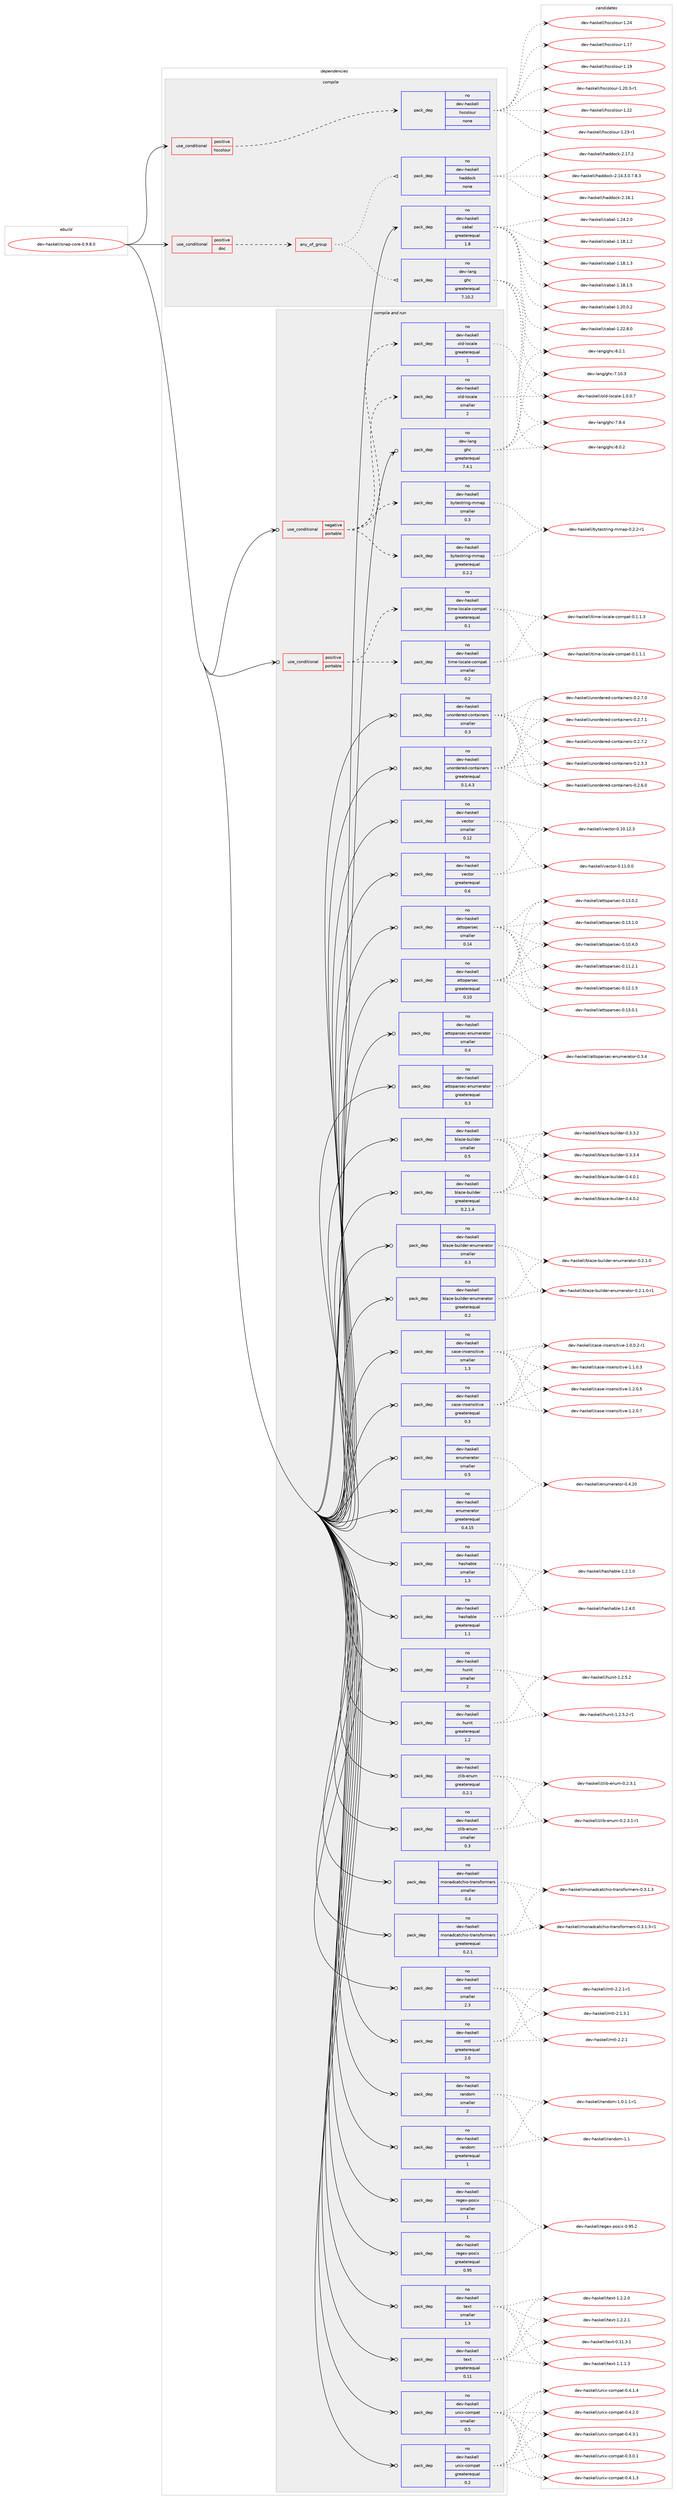 digraph prolog {

# *************
# Graph options
# *************

newrank=true;
concentrate=true;
compound=true;
graph [rankdir=LR,fontname=Helvetica,fontsize=10,ranksep=1.5];#, ranksep=2.5, nodesep=0.2];
edge  [arrowhead=vee];
node  [fontname=Helvetica,fontsize=10];

# **********
# The ebuild
# **********

subgraph cluster_leftcol {
color=gray;
rank=same;
label=<<i>ebuild</i>>;
id [label="dev-haskell/snap-core-0.9.8.0", color=red, width=4, href="../dev-haskell/snap-core-0.9.8.0.svg"];
}

# ****************
# The dependencies
# ****************

subgraph cluster_midcol {
color=gray;
label=<<i>dependencies</i>>;
subgraph cluster_compile {
fillcolor="#eeeeee";
style=filled;
label=<<i>compile</i>>;
subgraph cond20742 {
dependency91921 [label=<<TABLE BORDER="0" CELLBORDER="1" CELLSPACING="0" CELLPADDING="4"><TR><TD ROWSPAN="3" CELLPADDING="10">use_conditional</TD></TR><TR><TD>positive</TD></TR><TR><TD>doc</TD></TR></TABLE>>, shape=none, color=red];
subgraph any2647 {
dependency91922 [label=<<TABLE BORDER="0" CELLBORDER="1" CELLSPACING="0" CELLPADDING="4"><TR><TD CELLPADDING="10">any_of_group</TD></TR></TABLE>>, shape=none, color=red];subgraph pack68502 {
dependency91923 [label=<<TABLE BORDER="0" CELLBORDER="1" CELLSPACING="0" CELLPADDING="4" WIDTH="220"><TR><TD ROWSPAN="6" CELLPADDING="30">pack_dep</TD></TR><TR><TD WIDTH="110">no</TD></TR><TR><TD>dev-haskell</TD></TR><TR><TD>haddock</TD></TR><TR><TD>none</TD></TR><TR><TD></TD></TR></TABLE>>, shape=none, color=blue];
}
dependency91922:e -> dependency91923:w [weight=20,style="dotted",arrowhead="oinv"];
subgraph pack68503 {
dependency91924 [label=<<TABLE BORDER="0" CELLBORDER="1" CELLSPACING="0" CELLPADDING="4" WIDTH="220"><TR><TD ROWSPAN="6" CELLPADDING="30">pack_dep</TD></TR><TR><TD WIDTH="110">no</TD></TR><TR><TD>dev-lang</TD></TR><TR><TD>ghc</TD></TR><TR><TD>greaterequal</TD></TR><TR><TD>7.10.2</TD></TR></TABLE>>, shape=none, color=blue];
}
dependency91922:e -> dependency91924:w [weight=20,style="dotted",arrowhead="oinv"];
}
dependency91921:e -> dependency91922:w [weight=20,style="dashed",arrowhead="vee"];
}
id:e -> dependency91921:w [weight=20,style="solid",arrowhead="vee"];
subgraph cond20743 {
dependency91925 [label=<<TABLE BORDER="0" CELLBORDER="1" CELLSPACING="0" CELLPADDING="4"><TR><TD ROWSPAN="3" CELLPADDING="10">use_conditional</TD></TR><TR><TD>positive</TD></TR><TR><TD>hscolour</TD></TR></TABLE>>, shape=none, color=red];
subgraph pack68504 {
dependency91926 [label=<<TABLE BORDER="0" CELLBORDER="1" CELLSPACING="0" CELLPADDING="4" WIDTH="220"><TR><TD ROWSPAN="6" CELLPADDING="30">pack_dep</TD></TR><TR><TD WIDTH="110">no</TD></TR><TR><TD>dev-haskell</TD></TR><TR><TD>hscolour</TD></TR><TR><TD>none</TD></TR><TR><TD></TD></TR></TABLE>>, shape=none, color=blue];
}
dependency91925:e -> dependency91926:w [weight=20,style="dashed",arrowhead="vee"];
}
id:e -> dependency91925:w [weight=20,style="solid",arrowhead="vee"];
subgraph pack68505 {
dependency91927 [label=<<TABLE BORDER="0" CELLBORDER="1" CELLSPACING="0" CELLPADDING="4" WIDTH="220"><TR><TD ROWSPAN="6" CELLPADDING="30">pack_dep</TD></TR><TR><TD WIDTH="110">no</TD></TR><TR><TD>dev-haskell</TD></TR><TR><TD>cabal</TD></TR><TR><TD>greaterequal</TD></TR><TR><TD>1.8</TD></TR></TABLE>>, shape=none, color=blue];
}
id:e -> dependency91927:w [weight=20,style="solid",arrowhead="vee"];
}
subgraph cluster_compileandrun {
fillcolor="#eeeeee";
style=filled;
label=<<i>compile and run</i>>;
subgraph cond20744 {
dependency91928 [label=<<TABLE BORDER="0" CELLBORDER="1" CELLSPACING="0" CELLPADDING="4"><TR><TD ROWSPAN="3" CELLPADDING="10">use_conditional</TD></TR><TR><TD>negative</TD></TR><TR><TD>portable</TD></TR></TABLE>>, shape=none, color=red];
subgraph pack68506 {
dependency91929 [label=<<TABLE BORDER="0" CELLBORDER="1" CELLSPACING="0" CELLPADDING="4" WIDTH="220"><TR><TD ROWSPAN="6" CELLPADDING="30">pack_dep</TD></TR><TR><TD WIDTH="110">no</TD></TR><TR><TD>dev-haskell</TD></TR><TR><TD>bytestring-mmap</TD></TR><TR><TD>greaterequal</TD></TR><TR><TD>0.2.2</TD></TR></TABLE>>, shape=none, color=blue];
}
dependency91928:e -> dependency91929:w [weight=20,style="dashed",arrowhead="vee"];
subgraph pack68507 {
dependency91930 [label=<<TABLE BORDER="0" CELLBORDER="1" CELLSPACING="0" CELLPADDING="4" WIDTH="220"><TR><TD ROWSPAN="6" CELLPADDING="30">pack_dep</TD></TR><TR><TD WIDTH="110">no</TD></TR><TR><TD>dev-haskell</TD></TR><TR><TD>bytestring-mmap</TD></TR><TR><TD>smaller</TD></TR><TR><TD>0.3</TD></TR></TABLE>>, shape=none, color=blue];
}
dependency91928:e -> dependency91930:w [weight=20,style="dashed",arrowhead="vee"];
subgraph pack68508 {
dependency91931 [label=<<TABLE BORDER="0" CELLBORDER="1" CELLSPACING="0" CELLPADDING="4" WIDTH="220"><TR><TD ROWSPAN="6" CELLPADDING="30">pack_dep</TD></TR><TR><TD WIDTH="110">no</TD></TR><TR><TD>dev-haskell</TD></TR><TR><TD>old-locale</TD></TR><TR><TD>greaterequal</TD></TR><TR><TD>1</TD></TR></TABLE>>, shape=none, color=blue];
}
dependency91928:e -> dependency91931:w [weight=20,style="dashed",arrowhead="vee"];
subgraph pack68509 {
dependency91932 [label=<<TABLE BORDER="0" CELLBORDER="1" CELLSPACING="0" CELLPADDING="4" WIDTH="220"><TR><TD ROWSPAN="6" CELLPADDING="30">pack_dep</TD></TR><TR><TD WIDTH="110">no</TD></TR><TR><TD>dev-haskell</TD></TR><TR><TD>old-locale</TD></TR><TR><TD>smaller</TD></TR><TR><TD>2</TD></TR></TABLE>>, shape=none, color=blue];
}
dependency91928:e -> dependency91932:w [weight=20,style="dashed",arrowhead="vee"];
}
id:e -> dependency91928:w [weight=20,style="solid",arrowhead="odotvee"];
subgraph cond20745 {
dependency91933 [label=<<TABLE BORDER="0" CELLBORDER="1" CELLSPACING="0" CELLPADDING="4"><TR><TD ROWSPAN="3" CELLPADDING="10">use_conditional</TD></TR><TR><TD>positive</TD></TR><TR><TD>portable</TD></TR></TABLE>>, shape=none, color=red];
subgraph pack68510 {
dependency91934 [label=<<TABLE BORDER="0" CELLBORDER="1" CELLSPACING="0" CELLPADDING="4" WIDTH="220"><TR><TD ROWSPAN="6" CELLPADDING="30">pack_dep</TD></TR><TR><TD WIDTH="110">no</TD></TR><TR><TD>dev-haskell</TD></TR><TR><TD>time-locale-compat</TD></TR><TR><TD>greaterequal</TD></TR><TR><TD>0.1</TD></TR></TABLE>>, shape=none, color=blue];
}
dependency91933:e -> dependency91934:w [weight=20,style="dashed",arrowhead="vee"];
subgraph pack68511 {
dependency91935 [label=<<TABLE BORDER="0" CELLBORDER="1" CELLSPACING="0" CELLPADDING="4" WIDTH="220"><TR><TD ROWSPAN="6" CELLPADDING="30">pack_dep</TD></TR><TR><TD WIDTH="110">no</TD></TR><TR><TD>dev-haskell</TD></TR><TR><TD>time-locale-compat</TD></TR><TR><TD>smaller</TD></TR><TR><TD>0.2</TD></TR></TABLE>>, shape=none, color=blue];
}
dependency91933:e -> dependency91935:w [weight=20,style="dashed",arrowhead="vee"];
}
id:e -> dependency91933:w [weight=20,style="solid",arrowhead="odotvee"];
subgraph pack68512 {
dependency91936 [label=<<TABLE BORDER="0" CELLBORDER="1" CELLSPACING="0" CELLPADDING="4" WIDTH="220"><TR><TD ROWSPAN="6" CELLPADDING="30">pack_dep</TD></TR><TR><TD WIDTH="110">no</TD></TR><TR><TD>dev-haskell</TD></TR><TR><TD>attoparsec</TD></TR><TR><TD>greaterequal</TD></TR><TR><TD>0.10</TD></TR></TABLE>>, shape=none, color=blue];
}
id:e -> dependency91936:w [weight=20,style="solid",arrowhead="odotvee"];
subgraph pack68513 {
dependency91937 [label=<<TABLE BORDER="0" CELLBORDER="1" CELLSPACING="0" CELLPADDING="4" WIDTH="220"><TR><TD ROWSPAN="6" CELLPADDING="30">pack_dep</TD></TR><TR><TD WIDTH="110">no</TD></TR><TR><TD>dev-haskell</TD></TR><TR><TD>attoparsec</TD></TR><TR><TD>smaller</TD></TR><TR><TD>0.14</TD></TR></TABLE>>, shape=none, color=blue];
}
id:e -> dependency91937:w [weight=20,style="solid",arrowhead="odotvee"];
subgraph pack68514 {
dependency91938 [label=<<TABLE BORDER="0" CELLBORDER="1" CELLSPACING="0" CELLPADDING="4" WIDTH="220"><TR><TD ROWSPAN="6" CELLPADDING="30">pack_dep</TD></TR><TR><TD WIDTH="110">no</TD></TR><TR><TD>dev-haskell</TD></TR><TR><TD>attoparsec-enumerator</TD></TR><TR><TD>greaterequal</TD></TR><TR><TD>0.3</TD></TR></TABLE>>, shape=none, color=blue];
}
id:e -> dependency91938:w [weight=20,style="solid",arrowhead="odotvee"];
subgraph pack68515 {
dependency91939 [label=<<TABLE BORDER="0" CELLBORDER="1" CELLSPACING="0" CELLPADDING="4" WIDTH="220"><TR><TD ROWSPAN="6" CELLPADDING="30">pack_dep</TD></TR><TR><TD WIDTH="110">no</TD></TR><TR><TD>dev-haskell</TD></TR><TR><TD>attoparsec-enumerator</TD></TR><TR><TD>smaller</TD></TR><TR><TD>0.4</TD></TR></TABLE>>, shape=none, color=blue];
}
id:e -> dependency91939:w [weight=20,style="solid",arrowhead="odotvee"];
subgraph pack68516 {
dependency91940 [label=<<TABLE BORDER="0" CELLBORDER="1" CELLSPACING="0" CELLPADDING="4" WIDTH="220"><TR><TD ROWSPAN="6" CELLPADDING="30">pack_dep</TD></TR><TR><TD WIDTH="110">no</TD></TR><TR><TD>dev-haskell</TD></TR><TR><TD>blaze-builder</TD></TR><TR><TD>greaterequal</TD></TR><TR><TD>0.2.1.4</TD></TR></TABLE>>, shape=none, color=blue];
}
id:e -> dependency91940:w [weight=20,style="solid",arrowhead="odotvee"];
subgraph pack68517 {
dependency91941 [label=<<TABLE BORDER="0" CELLBORDER="1" CELLSPACING="0" CELLPADDING="4" WIDTH="220"><TR><TD ROWSPAN="6" CELLPADDING="30">pack_dep</TD></TR><TR><TD WIDTH="110">no</TD></TR><TR><TD>dev-haskell</TD></TR><TR><TD>blaze-builder</TD></TR><TR><TD>smaller</TD></TR><TR><TD>0.5</TD></TR></TABLE>>, shape=none, color=blue];
}
id:e -> dependency91941:w [weight=20,style="solid",arrowhead="odotvee"];
subgraph pack68518 {
dependency91942 [label=<<TABLE BORDER="0" CELLBORDER="1" CELLSPACING="0" CELLPADDING="4" WIDTH="220"><TR><TD ROWSPAN="6" CELLPADDING="30">pack_dep</TD></TR><TR><TD WIDTH="110">no</TD></TR><TR><TD>dev-haskell</TD></TR><TR><TD>blaze-builder-enumerator</TD></TR><TR><TD>greaterequal</TD></TR><TR><TD>0.2</TD></TR></TABLE>>, shape=none, color=blue];
}
id:e -> dependency91942:w [weight=20,style="solid",arrowhead="odotvee"];
subgraph pack68519 {
dependency91943 [label=<<TABLE BORDER="0" CELLBORDER="1" CELLSPACING="0" CELLPADDING="4" WIDTH="220"><TR><TD ROWSPAN="6" CELLPADDING="30">pack_dep</TD></TR><TR><TD WIDTH="110">no</TD></TR><TR><TD>dev-haskell</TD></TR><TR><TD>blaze-builder-enumerator</TD></TR><TR><TD>smaller</TD></TR><TR><TD>0.3</TD></TR></TABLE>>, shape=none, color=blue];
}
id:e -> dependency91943:w [weight=20,style="solid",arrowhead="odotvee"];
subgraph pack68520 {
dependency91944 [label=<<TABLE BORDER="0" CELLBORDER="1" CELLSPACING="0" CELLPADDING="4" WIDTH="220"><TR><TD ROWSPAN="6" CELLPADDING="30">pack_dep</TD></TR><TR><TD WIDTH="110">no</TD></TR><TR><TD>dev-haskell</TD></TR><TR><TD>case-insensitive</TD></TR><TR><TD>greaterequal</TD></TR><TR><TD>0.3</TD></TR></TABLE>>, shape=none, color=blue];
}
id:e -> dependency91944:w [weight=20,style="solid",arrowhead="odotvee"];
subgraph pack68521 {
dependency91945 [label=<<TABLE BORDER="0" CELLBORDER="1" CELLSPACING="0" CELLPADDING="4" WIDTH="220"><TR><TD ROWSPAN="6" CELLPADDING="30">pack_dep</TD></TR><TR><TD WIDTH="110">no</TD></TR><TR><TD>dev-haskell</TD></TR><TR><TD>case-insensitive</TD></TR><TR><TD>smaller</TD></TR><TR><TD>1.3</TD></TR></TABLE>>, shape=none, color=blue];
}
id:e -> dependency91945:w [weight=20,style="solid",arrowhead="odotvee"];
subgraph pack68522 {
dependency91946 [label=<<TABLE BORDER="0" CELLBORDER="1" CELLSPACING="0" CELLPADDING="4" WIDTH="220"><TR><TD ROWSPAN="6" CELLPADDING="30">pack_dep</TD></TR><TR><TD WIDTH="110">no</TD></TR><TR><TD>dev-haskell</TD></TR><TR><TD>enumerator</TD></TR><TR><TD>greaterequal</TD></TR><TR><TD>0.4.15</TD></TR></TABLE>>, shape=none, color=blue];
}
id:e -> dependency91946:w [weight=20,style="solid",arrowhead="odotvee"];
subgraph pack68523 {
dependency91947 [label=<<TABLE BORDER="0" CELLBORDER="1" CELLSPACING="0" CELLPADDING="4" WIDTH="220"><TR><TD ROWSPAN="6" CELLPADDING="30">pack_dep</TD></TR><TR><TD WIDTH="110">no</TD></TR><TR><TD>dev-haskell</TD></TR><TR><TD>enumerator</TD></TR><TR><TD>smaller</TD></TR><TR><TD>0.5</TD></TR></TABLE>>, shape=none, color=blue];
}
id:e -> dependency91947:w [weight=20,style="solid",arrowhead="odotvee"];
subgraph pack68524 {
dependency91948 [label=<<TABLE BORDER="0" CELLBORDER="1" CELLSPACING="0" CELLPADDING="4" WIDTH="220"><TR><TD ROWSPAN="6" CELLPADDING="30">pack_dep</TD></TR><TR><TD WIDTH="110">no</TD></TR><TR><TD>dev-haskell</TD></TR><TR><TD>hashable</TD></TR><TR><TD>greaterequal</TD></TR><TR><TD>1.1</TD></TR></TABLE>>, shape=none, color=blue];
}
id:e -> dependency91948:w [weight=20,style="solid",arrowhead="odotvee"];
subgraph pack68525 {
dependency91949 [label=<<TABLE BORDER="0" CELLBORDER="1" CELLSPACING="0" CELLPADDING="4" WIDTH="220"><TR><TD ROWSPAN="6" CELLPADDING="30">pack_dep</TD></TR><TR><TD WIDTH="110">no</TD></TR><TR><TD>dev-haskell</TD></TR><TR><TD>hashable</TD></TR><TR><TD>smaller</TD></TR><TR><TD>1.3</TD></TR></TABLE>>, shape=none, color=blue];
}
id:e -> dependency91949:w [weight=20,style="solid",arrowhead="odotvee"];
subgraph pack68526 {
dependency91950 [label=<<TABLE BORDER="0" CELLBORDER="1" CELLSPACING="0" CELLPADDING="4" WIDTH="220"><TR><TD ROWSPAN="6" CELLPADDING="30">pack_dep</TD></TR><TR><TD WIDTH="110">no</TD></TR><TR><TD>dev-haskell</TD></TR><TR><TD>hunit</TD></TR><TR><TD>greaterequal</TD></TR><TR><TD>1.2</TD></TR></TABLE>>, shape=none, color=blue];
}
id:e -> dependency91950:w [weight=20,style="solid",arrowhead="odotvee"];
subgraph pack68527 {
dependency91951 [label=<<TABLE BORDER="0" CELLBORDER="1" CELLSPACING="0" CELLPADDING="4" WIDTH="220"><TR><TD ROWSPAN="6" CELLPADDING="30">pack_dep</TD></TR><TR><TD WIDTH="110">no</TD></TR><TR><TD>dev-haskell</TD></TR><TR><TD>hunit</TD></TR><TR><TD>smaller</TD></TR><TR><TD>2</TD></TR></TABLE>>, shape=none, color=blue];
}
id:e -> dependency91951:w [weight=20,style="solid",arrowhead="odotvee"];
subgraph pack68528 {
dependency91952 [label=<<TABLE BORDER="0" CELLBORDER="1" CELLSPACING="0" CELLPADDING="4" WIDTH="220"><TR><TD ROWSPAN="6" CELLPADDING="30">pack_dep</TD></TR><TR><TD WIDTH="110">no</TD></TR><TR><TD>dev-haskell</TD></TR><TR><TD>monadcatchio-transformers</TD></TR><TR><TD>greaterequal</TD></TR><TR><TD>0.2.1</TD></TR></TABLE>>, shape=none, color=blue];
}
id:e -> dependency91952:w [weight=20,style="solid",arrowhead="odotvee"];
subgraph pack68529 {
dependency91953 [label=<<TABLE BORDER="0" CELLBORDER="1" CELLSPACING="0" CELLPADDING="4" WIDTH="220"><TR><TD ROWSPAN="6" CELLPADDING="30">pack_dep</TD></TR><TR><TD WIDTH="110">no</TD></TR><TR><TD>dev-haskell</TD></TR><TR><TD>monadcatchio-transformers</TD></TR><TR><TD>smaller</TD></TR><TR><TD>0.4</TD></TR></TABLE>>, shape=none, color=blue];
}
id:e -> dependency91953:w [weight=20,style="solid",arrowhead="odotvee"];
subgraph pack68530 {
dependency91954 [label=<<TABLE BORDER="0" CELLBORDER="1" CELLSPACING="0" CELLPADDING="4" WIDTH="220"><TR><TD ROWSPAN="6" CELLPADDING="30">pack_dep</TD></TR><TR><TD WIDTH="110">no</TD></TR><TR><TD>dev-haskell</TD></TR><TR><TD>mtl</TD></TR><TR><TD>greaterequal</TD></TR><TR><TD>2.0</TD></TR></TABLE>>, shape=none, color=blue];
}
id:e -> dependency91954:w [weight=20,style="solid",arrowhead="odotvee"];
subgraph pack68531 {
dependency91955 [label=<<TABLE BORDER="0" CELLBORDER="1" CELLSPACING="0" CELLPADDING="4" WIDTH="220"><TR><TD ROWSPAN="6" CELLPADDING="30">pack_dep</TD></TR><TR><TD WIDTH="110">no</TD></TR><TR><TD>dev-haskell</TD></TR><TR><TD>mtl</TD></TR><TR><TD>smaller</TD></TR><TR><TD>2.3</TD></TR></TABLE>>, shape=none, color=blue];
}
id:e -> dependency91955:w [weight=20,style="solid",arrowhead="odotvee"];
subgraph pack68532 {
dependency91956 [label=<<TABLE BORDER="0" CELLBORDER="1" CELLSPACING="0" CELLPADDING="4" WIDTH="220"><TR><TD ROWSPAN="6" CELLPADDING="30">pack_dep</TD></TR><TR><TD WIDTH="110">no</TD></TR><TR><TD>dev-haskell</TD></TR><TR><TD>random</TD></TR><TR><TD>greaterequal</TD></TR><TR><TD>1</TD></TR></TABLE>>, shape=none, color=blue];
}
id:e -> dependency91956:w [weight=20,style="solid",arrowhead="odotvee"];
subgraph pack68533 {
dependency91957 [label=<<TABLE BORDER="0" CELLBORDER="1" CELLSPACING="0" CELLPADDING="4" WIDTH="220"><TR><TD ROWSPAN="6" CELLPADDING="30">pack_dep</TD></TR><TR><TD WIDTH="110">no</TD></TR><TR><TD>dev-haskell</TD></TR><TR><TD>random</TD></TR><TR><TD>smaller</TD></TR><TR><TD>2</TD></TR></TABLE>>, shape=none, color=blue];
}
id:e -> dependency91957:w [weight=20,style="solid",arrowhead="odotvee"];
subgraph pack68534 {
dependency91958 [label=<<TABLE BORDER="0" CELLBORDER="1" CELLSPACING="0" CELLPADDING="4" WIDTH="220"><TR><TD ROWSPAN="6" CELLPADDING="30">pack_dep</TD></TR><TR><TD WIDTH="110">no</TD></TR><TR><TD>dev-haskell</TD></TR><TR><TD>regex-posix</TD></TR><TR><TD>greaterequal</TD></TR><TR><TD>0.95</TD></TR></TABLE>>, shape=none, color=blue];
}
id:e -> dependency91958:w [weight=20,style="solid",arrowhead="odotvee"];
subgraph pack68535 {
dependency91959 [label=<<TABLE BORDER="0" CELLBORDER="1" CELLSPACING="0" CELLPADDING="4" WIDTH="220"><TR><TD ROWSPAN="6" CELLPADDING="30">pack_dep</TD></TR><TR><TD WIDTH="110">no</TD></TR><TR><TD>dev-haskell</TD></TR><TR><TD>regex-posix</TD></TR><TR><TD>smaller</TD></TR><TR><TD>1</TD></TR></TABLE>>, shape=none, color=blue];
}
id:e -> dependency91959:w [weight=20,style="solid",arrowhead="odotvee"];
subgraph pack68536 {
dependency91960 [label=<<TABLE BORDER="0" CELLBORDER="1" CELLSPACING="0" CELLPADDING="4" WIDTH="220"><TR><TD ROWSPAN="6" CELLPADDING="30">pack_dep</TD></TR><TR><TD WIDTH="110">no</TD></TR><TR><TD>dev-haskell</TD></TR><TR><TD>text</TD></TR><TR><TD>greaterequal</TD></TR><TR><TD>0.11</TD></TR></TABLE>>, shape=none, color=blue];
}
id:e -> dependency91960:w [weight=20,style="solid",arrowhead="odotvee"];
subgraph pack68537 {
dependency91961 [label=<<TABLE BORDER="0" CELLBORDER="1" CELLSPACING="0" CELLPADDING="4" WIDTH="220"><TR><TD ROWSPAN="6" CELLPADDING="30">pack_dep</TD></TR><TR><TD WIDTH="110">no</TD></TR><TR><TD>dev-haskell</TD></TR><TR><TD>text</TD></TR><TR><TD>smaller</TD></TR><TR><TD>1.3</TD></TR></TABLE>>, shape=none, color=blue];
}
id:e -> dependency91961:w [weight=20,style="solid",arrowhead="odotvee"];
subgraph pack68538 {
dependency91962 [label=<<TABLE BORDER="0" CELLBORDER="1" CELLSPACING="0" CELLPADDING="4" WIDTH="220"><TR><TD ROWSPAN="6" CELLPADDING="30">pack_dep</TD></TR><TR><TD WIDTH="110">no</TD></TR><TR><TD>dev-haskell</TD></TR><TR><TD>unix-compat</TD></TR><TR><TD>greaterequal</TD></TR><TR><TD>0.2</TD></TR></TABLE>>, shape=none, color=blue];
}
id:e -> dependency91962:w [weight=20,style="solid",arrowhead="odotvee"];
subgraph pack68539 {
dependency91963 [label=<<TABLE BORDER="0" CELLBORDER="1" CELLSPACING="0" CELLPADDING="4" WIDTH="220"><TR><TD ROWSPAN="6" CELLPADDING="30">pack_dep</TD></TR><TR><TD WIDTH="110">no</TD></TR><TR><TD>dev-haskell</TD></TR><TR><TD>unix-compat</TD></TR><TR><TD>smaller</TD></TR><TR><TD>0.5</TD></TR></TABLE>>, shape=none, color=blue];
}
id:e -> dependency91963:w [weight=20,style="solid",arrowhead="odotvee"];
subgraph pack68540 {
dependency91964 [label=<<TABLE BORDER="0" CELLBORDER="1" CELLSPACING="0" CELLPADDING="4" WIDTH="220"><TR><TD ROWSPAN="6" CELLPADDING="30">pack_dep</TD></TR><TR><TD WIDTH="110">no</TD></TR><TR><TD>dev-haskell</TD></TR><TR><TD>unordered-containers</TD></TR><TR><TD>greaterequal</TD></TR><TR><TD>0.1.4.3</TD></TR></TABLE>>, shape=none, color=blue];
}
id:e -> dependency91964:w [weight=20,style="solid",arrowhead="odotvee"];
subgraph pack68541 {
dependency91965 [label=<<TABLE BORDER="0" CELLBORDER="1" CELLSPACING="0" CELLPADDING="4" WIDTH="220"><TR><TD ROWSPAN="6" CELLPADDING="30">pack_dep</TD></TR><TR><TD WIDTH="110">no</TD></TR><TR><TD>dev-haskell</TD></TR><TR><TD>unordered-containers</TD></TR><TR><TD>smaller</TD></TR><TR><TD>0.3</TD></TR></TABLE>>, shape=none, color=blue];
}
id:e -> dependency91965:w [weight=20,style="solid",arrowhead="odotvee"];
subgraph pack68542 {
dependency91966 [label=<<TABLE BORDER="0" CELLBORDER="1" CELLSPACING="0" CELLPADDING="4" WIDTH="220"><TR><TD ROWSPAN="6" CELLPADDING="30">pack_dep</TD></TR><TR><TD WIDTH="110">no</TD></TR><TR><TD>dev-haskell</TD></TR><TR><TD>vector</TD></TR><TR><TD>greaterequal</TD></TR><TR><TD>0.6</TD></TR></TABLE>>, shape=none, color=blue];
}
id:e -> dependency91966:w [weight=20,style="solid",arrowhead="odotvee"];
subgraph pack68543 {
dependency91967 [label=<<TABLE BORDER="0" CELLBORDER="1" CELLSPACING="0" CELLPADDING="4" WIDTH="220"><TR><TD ROWSPAN="6" CELLPADDING="30">pack_dep</TD></TR><TR><TD WIDTH="110">no</TD></TR><TR><TD>dev-haskell</TD></TR><TR><TD>vector</TD></TR><TR><TD>smaller</TD></TR><TR><TD>0.12</TD></TR></TABLE>>, shape=none, color=blue];
}
id:e -> dependency91967:w [weight=20,style="solid",arrowhead="odotvee"];
subgraph pack68544 {
dependency91968 [label=<<TABLE BORDER="0" CELLBORDER="1" CELLSPACING="0" CELLPADDING="4" WIDTH="220"><TR><TD ROWSPAN="6" CELLPADDING="30">pack_dep</TD></TR><TR><TD WIDTH="110">no</TD></TR><TR><TD>dev-haskell</TD></TR><TR><TD>zlib-enum</TD></TR><TR><TD>greaterequal</TD></TR><TR><TD>0.2.1</TD></TR></TABLE>>, shape=none, color=blue];
}
id:e -> dependency91968:w [weight=20,style="solid",arrowhead="odotvee"];
subgraph pack68545 {
dependency91969 [label=<<TABLE BORDER="0" CELLBORDER="1" CELLSPACING="0" CELLPADDING="4" WIDTH="220"><TR><TD ROWSPAN="6" CELLPADDING="30">pack_dep</TD></TR><TR><TD WIDTH="110">no</TD></TR><TR><TD>dev-haskell</TD></TR><TR><TD>zlib-enum</TD></TR><TR><TD>smaller</TD></TR><TR><TD>0.3</TD></TR></TABLE>>, shape=none, color=blue];
}
id:e -> dependency91969:w [weight=20,style="solid",arrowhead="odotvee"];
subgraph pack68546 {
dependency91970 [label=<<TABLE BORDER="0" CELLBORDER="1" CELLSPACING="0" CELLPADDING="4" WIDTH="220"><TR><TD ROWSPAN="6" CELLPADDING="30">pack_dep</TD></TR><TR><TD WIDTH="110">no</TD></TR><TR><TD>dev-lang</TD></TR><TR><TD>ghc</TD></TR><TR><TD>greaterequal</TD></TR><TR><TD>7.4.1</TD></TR></TABLE>>, shape=none, color=blue];
}
id:e -> dependency91970:w [weight=20,style="solid",arrowhead="odotvee"];
}
subgraph cluster_run {
fillcolor="#eeeeee";
style=filled;
label=<<i>run</i>>;
}
}

# **************
# The candidates
# **************

subgraph cluster_choices {
rank=same;
color=gray;
label=<<i>candidates</i>>;

subgraph choice68502 {
color=black;
nodesep=1;
choice1001011184510497115107101108108471049710010011199107455046495246514648465546564651 [label="dev-haskell/haddock-2.14.3.0.7.8.3", color=red, width=4,href="../dev-haskell/haddock-2.14.3.0.7.8.3.svg"];
choice100101118451049711510710110810847104971001001119910745504649544649 [label="dev-haskell/haddock-2.16.1", color=red, width=4,href="../dev-haskell/haddock-2.16.1.svg"];
choice100101118451049711510710110810847104971001001119910745504649554650 [label="dev-haskell/haddock-2.17.2", color=red, width=4,href="../dev-haskell/haddock-2.17.2.svg"];
dependency91923:e -> choice1001011184510497115107101108108471049710010011199107455046495246514648465546564651:w [style=dotted,weight="100"];
dependency91923:e -> choice100101118451049711510710110810847104971001001119910745504649544649:w [style=dotted,weight="100"];
dependency91923:e -> choice100101118451049711510710110810847104971001001119910745504649554650:w [style=dotted,weight="100"];
}
subgraph choice68503 {
color=black;
nodesep=1;
choice1001011184510897110103471031049945554649484651 [label="dev-lang/ghc-7.10.3", color=red, width=4,href="../dev-lang/ghc-7.10.3.svg"];
choice10010111845108971101034710310499455546564652 [label="dev-lang/ghc-7.8.4", color=red, width=4,href="../dev-lang/ghc-7.8.4.svg"];
choice10010111845108971101034710310499455646484650 [label="dev-lang/ghc-8.0.2", color=red, width=4,href="../dev-lang/ghc-8.0.2.svg"];
choice10010111845108971101034710310499455646504649 [label="dev-lang/ghc-8.2.1", color=red, width=4,href="../dev-lang/ghc-8.2.1.svg"];
dependency91924:e -> choice1001011184510897110103471031049945554649484651:w [style=dotted,weight="100"];
dependency91924:e -> choice10010111845108971101034710310499455546564652:w [style=dotted,weight="100"];
dependency91924:e -> choice10010111845108971101034710310499455646484650:w [style=dotted,weight="100"];
dependency91924:e -> choice10010111845108971101034710310499455646504649:w [style=dotted,weight="100"];
}
subgraph choice68504 {
color=black;
nodesep=1;
choice100101118451049711510710110810847104115991111081111171144549464955 [label="dev-haskell/hscolour-1.17", color=red, width=4,href="../dev-haskell/hscolour-1.17.svg"];
choice100101118451049711510710110810847104115991111081111171144549464957 [label="dev-haskell/hscolour-1.19", color=red, width=4,href="../dev-haskell/hscolour-1.19.svg"];
choice10010111845104971151071011081084710411599111108111117114454946504846514511449 [label="dev-haskell/hscolour-1.20.3-r1", color=red, width=4,href="../dev-haskell/hscolour-1.20.3-r1.svg"];
choice100101118451049711510710110810847104115991111081111171144549465050 [label="dev-haskell/hscolour-1.22", color=red, width=4,href="../dev-haskell/hscolour-1.22.svg"];
choice1001011184510497115107101108108471041159911110811111711445494650514511449 [label="dev-haskell/hscolour-1.23-r1", color=red, width=4,href="../dev-haskell/hscolour-1.23-r1.svg"];
choice100101118451049711510710110810847104115991111081111171144549465052 [label="dev-haskell/hscolour-1.24", color=red, width=4,href="../dev-haskell/hscolour-1.24.svg"];
dependency91926:e -> choice100101118451049711510710110810847104115991111081111171144549464955:w [style=dotted,weight="100"];
dependency91926:e -> choice100101118451049711510710110810847104115991111081111171144549464957:w [style=dotted,weight="100"];
dependency91926:e -> choice10010111845104971151071011081084710411599111108111117114454946504846514511449:w [style=dotted,weight="100"];
dependency91926:e -> choice100101118451049711510710110810847104115991111081111171144549465050:w [style=dotted,weight="100"];
dependency91926:e -> choice1001011184510497115107101108108471041159911110811111711445494650514511449:w [style=dotted,weight="100"];
dependency91926:e -> choice100101118451049711510710110810847104115991111081111171144549465052:w [style=dotted,weight="100"];
}
subgraph choice68505 {
color=black;
nodesep=1;
choice10010111845104971151071011081084799979897108454946495646494650 [label="dev-haskell/cabal-1.18.1.2", color=red, width=4,href="../dev-haskell/cabal-1.18.1.2.svg"];
choice10010111845104971151071011081084799979897108454946495646494651 [label="dev-haskell/cabal-1.18.1.3", color=red, width=4,href="../dev-haskell/cabal-1.18.1.3.svg"];
choice10010111845104971151071011081084799979897108454946495646494653 [label="dev-haskell/cabal-1.18.1.5", color=red, width=4,href="../dev-haskell/cabal-1.18.1.5.svg"];
choice10010111845104971151071011081084799979897108454946504846484650 [label="dev-haskell/cabal-1.20.0.2", color=red, width=4,href="../dev-haskell/cabal-1.20.0.2.svg"];
choice10010111845104971151071011081084799979897108454946505046564648 [label="dev-haskell/cabal-1.22.8.0", color=red, width=4,href="../dev-haskell/cabal-1.22.8.0.svg"];
choice10010111845104971151071011081084799979897108454946505246504648 [label="dev-haskell/cabal-1.24.2.0", color=red, width=4,href="../dev-haskell/cabal-1.24.2.0.svg"];
dependency91927:e -> choice10010111845104971151071011081084799979897108454946495646494650:w [style=dotted,weight="100"];
dependency91927:e -> choice10010111845104971151071011081084799979897108454946495646494651:w [style=dotted,weight="100"];
dependency91927:e -> choice10010111845104971151071011081084799979897108454946495646494653:w [style=dotted,weight="100"];
dependency91927:e -> choice10010111845104971151071011081084799979897108454946504846484650:w [style=dotted,weight="100"];
dependency91927:e -> choice10010111845104971151071011081084799979897108454946505046564648:w [style=dotted,weight="100"];
dependency91927:e -> choice10010111845104971151071011081084799979897108454946505246504648:w [style=dotted,weight="100"];
}
subgraph choice68506 {
color=black;
nodesep=1;
choice1001011184510497115107101108108479812111610111511611410511010345109109971124548465046504511449 [label="dev-haskell/bytestring-mmap-0.2.2-r1", color=red, width=4,href="../dev-haskell/bytestring-mmap-0.2.2-r1.svg"];
dependency91929:e -> choice1001011184510497115107101108108479812111610111511611410511010345109109971124548465046504511449:w [style=dotted,weight="100"];
}
subgraph choice68507 {
color=black;
nodesep=1;
choice1001011184510497115107101108108479812111610111511611410511010345109109971124548465046504511449 [label="dev-haskell/bytestring-mmap-0.2.2-r1", color=red, width=4,href="../dev-haskell/bytestring-mmap-0.2.2-r1.svg"];
dependency91930:e -> choice1001011184510497115107101108108479812111610111511611410511010345109109971124548465046504511449:w [style=dotted,weight="100"];
}
subgraph choice68508 {
color=black;
nodesep=1;
choice1001011184510497115107101108108471111081004510811199971081014549464846484655 [label="dev-haskell/old-locale-1.0.0.7", color=red, width=4,href="../dev-haskell/old-locale-1.0.0.7.svg"];
dependency91931:e -> choice1001011184510497115107101108108471111081004510811199971081014549464846484655:w [style=dotted,weight="100"];
}
subgraph choice68509 {
color=black;
nodesep=1;
choice1001011184510497115107101108108471111081004510811199971081014549464846484655 [label="dev-haskell/old-locale-1.0.0.7", color=red, width=4,href="../dev-haskell/old-locale-1.0.0.7.svg"];
dependency91932:e -> choice1001011184510497115107101108108471111081004510811199971081014549464846484655:w [style=dotted,weight="100"];
}
subgraph choice68510 {
color=black;
nodesep=1;
choice1001011184510497115107101108108471161051091014510811199971081014599111109112971164548464946494649 [label="dev-haskell/time-locale-compat-0.1.1.1", color=red, width=4,href="../dev-haskell/time-locale-compat-0.1.1.1.svg"];
choice1001011184510497115107101108108471161051091014510811199971081014599111109112971164548464946494651 [label="dev-haskell/time-locale-compat-0.1.1.3", color=red, width=4,href="../dev-haskell/time-locale-compat-0.1.1.3.svg"];
dependency91934:e -> choice1001011184510497115107101108108471161051091014510811199971081014599111109112971164548464946494649:w [style=dotted,weight="100"];
dependency91934:e -> choice1001011184510497115107101108108471161051091014510811199971081014599111109112971164548464946494651:w [style=dotted,weight="100"];
}
subgraph choice68511 {
color=black;
nodesep=1;
choice1001011184510497115107101108108471161051091014510811199971081014599111109112971164548464946494649 [label="dev-haskell/time-locale-compat-0.1.1.1", color=red, width=4,href="../dev-haskell/time-locale-compat-0.1.1.1.svg"];
choice1001011184510497115107101108108471161051091014510811199971081014599111109112971164548464946494651 [label="dev-haskell/time-locale-compat-0.1.1.3", color=red, width=4,href="../dev-haskell/time-locale-compat-0.1.1.3.svg"];
dependency91935:e -> choice1001011184510497115107101108108471161051091014510811199971081014599111109112971164548464946494649:w [style=dotted,weight="100"];
dependency91935:e -> choice1001011184510497115107101108108471161051091014510811199971081014599111109112971164548464946494651:w [style=dotted,weight="100"];
}
subgraph choice68512 {
color=black;
nodesep=1;
choice100101118451049711510710110810847971161161111129711411510199454846494846524648 [label="dev-haskell/attoparsec-0.10.4.0", color=red, width=4,href="../dev-haskell/attoparsec-0.10.4.0.svg"];
choice100101118451049711510710110810847971161161111129711411510199454846494946504649 [label="dev-haskell/attoparsec-0.11.2.1", color=red, width=4,href="../dev-haskell/attoparsec-0.11.2.1.svg"];
choice100101118451049711510710110810847971161161111129711411510199454846495046494653 [label="dev-haskell/attoparsec-0.12.1.5", color=red, width=4,href="../dev-haskell/attoparsec-0.12.1.5.svg"];
choice100101118451049711510710110810847971161161111129711411510199454846495146484649 [label="dev-haskell/attoparsec-0.13.0.1", color=red, width=4,href="../dev-haskell/attoparsec-0.13.0.1.svg"];
choice100101118451049711510710110810847971161161111129711411510199454846495146484650 [label="dev-haskell/attoparsec-0.13.0.2", color=red, width=4,href="../dev-haskell/attoparsec-0.13.0.2.svg"];
choice100101118451049711510710110810847971161161111129711411510199454846495146494648 [label="dev-haskell/attoparsec-0.13.1.0", color=red, width=4,href="../dev-haskell/attoparsec-0.13.1.0.svg"];
dependency91936:e -> choice100101118451049711510710110810847971161161111129711411510199454846494846524648:w [style=dotted,weight="100"];
dependency91936:e -> choice100101118451049711510710110810847971161161111129711411510199454846494946504649:w [style=dotted,weight="100"];
dependency91936:e -> choice100101118451049711510710110810847971161161111129711411510199454846495046494653:w [style=dotted,weight="100"];
dependency91936:e -> choice100101118451049711510710110810847971161161111129711411510199454846495146484649:w [style=dotted,weight="100"];
dependency91936:e -> choice100101118451049711510710110810847971161161111129711411510199454846495146484650:w [style=dotted,weight="100"];
dependency91936:e -> choice100101118451049711510710110810847971161161111129711411510199454846495146494648:w [style=dotted,weight="100"];
}
subgraph choice68513 {
color=black;
nodesep=1;
choice100101118451049711510710110810847971161161111129711411510199454846494846524648 [label="dev-haskell/attoparsec-0.10.4.0", color=red, width=4,href="../dev-haskell/attoparsec-0.10.4.0.svg"];
choice100101118451049711510710110810847971161161111129711411510199454846494946504649 [label="dev-haskell/attoparsec-0.11.2.1", color=red, width=4,href="../dev-haskell/attoparsec-0.11.2.1.svg"];
choice100101118451049711510710110810847971161161111129711411510199454846495046494653 [label="dev-haskell/attoparsec-0.12.1.5", color=red, width=4,href="../dev-haskell/attoparsec-0.12.1.5.svg"];
choice100101118451049711510710110810847971161161111129711411510199454846495146484649 [label="dev-haskell/attoparsec-0.13.0.1", color=red, width=4,href="../dev-haskell/attoparsec-0.13.0.1.svg"];
choice100101118451049711510710110810847971161161111129711411510199454846495146484650 [label="dev-haskell/attoparsec-0.13.0.2", color=red, width=4,href="../dev-haskell/attoparsec-0.13.0.2.svg"];
choice100101118451049711510710110810847971161161111129711411510199454846495146494648 [label="dev-haskell/attoparsec-0.13.1.0", color=red, width=4,href="../dev-haskell/attoparsec-0.13.1.0.svg"];
dependency91937:e -> choice100101118451049711510710110810847971161161111129711411510199454846494846524648:w [style=dotted,weight="100"];
dependency91937:e -> choice100101118451049711510710110810847971161161111129711411510199454846494946504649:w [style=dotted,weight="100"];
dependency91937:e -> choice100101118451049711510710110810847971161161111129711411510199454846495046494653:w [style=dotted,weight="100"];
dependency91937:e -> choice100101118451049711510710110810847971161161111129711411510199454846495146484649:w [style=dotted,weight="100"];
dependency91937:e -> choice100101118451049711510710110810847971161161111129711411510199454846495146484650:w [style=dotted,weight="100"];
dependency91937:e -> choice100101118451049711510710110810847971161161111129711411510199454846495146494648:w [style=dotted,weight="100"];
}
subgraph choice68514 {
color=black;
nodesep=1;
choice1001011184510497115107101108108479711611611111297114115101994510111011710910111497116111114454846514652 [label="dev-haskell/attoparsec-enumerator-0.3.4", color=red, width=4,href="../dev-haskell/attoparsec-enumerator-0.3.4.svg"];
dependency91938:e -> choice1001011184510497115107101108108479711611611111297114115101994510111011710910111497116111114454846514652:w [style=dotted,weight="100"];
}
subgraph choice68515 {
color=black;
nodesep=1;
choice1001011184510497115107101108108479711611611111297114115101994510111011710910111497116111114454846514652 [label="dev-haskell/attoparsec-enumerator-0.3.4", color=red, width=4,href="../dev-haskell/attoparsec-enumerator-0.3.4.svg"];
dependency91939:e -> choice1001011184510497115107101108108479711611611111297114115101994510111011710910111497116111114454846514652:w [style=dotted,weight="100"];
}
subgraph choice68516 {
color=black;
nodesep=1;
choice100101118451049711510710110810847981089712210145981171051081001011144548465146514650 [label="dev-haskell/blaze-builder-0.3.3.2", color=red, width=4,href="../dev-haskell/blaze-builder-0.3.3.2.svg"];
choice100101118451049711510710110810847981089712210145981171051081001011144548465146514652 [label="dev-haskell/blaze-builder-0.3.3.4", color=red, width=4,href="../dev-haskell/blaze-builder-0.3.3.4.svg"];
choice100101118451049711510710110810847981089712210145981171051081001011144548465246484649 [label="dev-haskell/blaze-builder-0.4.0.1", color=red, width=4,href="../dev-haskell/blaze-builder-0.4.0.1.svg"];
choice100101118451049711510710110810847981089712210145981171051081001011144548465246484650 [label="dev-haskell/blaze-builder-0.4.0.2", color=red, width=4,href="../dev-haskell/blaze-builder-0.4.0.2.svg"];
dependency91940:e -> choice100101118451049711510710110810847981089712210145981171051081001011144548465146514650:w [style=dotted,weight="100"];
dependency91940:e -> choice100101118451049711510710110810847981089712210145981171051081001011144548465146514652:w [style=dotted,weight="100"];
dependency91940:e -> choice100101118451049711510710110810847981089712210145981171051081001011144548465246484649:w [style=dotted,weight="100"];
dependency91940:e -> choice100101118451049711510710110810847981089712210145981171051081001011144548465246484650:w [style=dotted,weight="100"];
}
subgraph choice68517 {
color=black;
nodesep=1;
choice100101118451049711510710110810847981089712210145981171051081001011144548465146514650 [label="dev-haskell/blaze-builder-0.3.3.2", color=red, width=4,href="../dev-haskell/blaze-builder-0.3.3.2.svg"];
choice100101118451049711510710110810847981089712210145981171051081001011144548465146514652 [label="dev-haskell/blaze-builder-0.3.3.4", color=red, width=4,href="../dev-haskell/blaze-builder-0.3.3.4.svg"];
choice100101118451049711510710110810847981089712210145981171051081001011144548465246484649 [label="dev-haskell/blaze-builder-0.4.0.1", color=red, width=4,href="../dev-haskell/blaze-builder-0.4.0.1.svg"];
choice100101118451049711510710110810847981089712210145981171051081001011144548465246484650 [label="dev-haskell/blaze-builder-0.4.0.2", color=red, width=4,href="../dev-haskell/blaze-builder-0.4.0.2.svg"];
dependency91941:e -> choice100101118451049711510710110810847981089712210145981171051081001011144548465146514650:w [style=dotted,weight="100"];
dependency91941:e -> choice100101118451049711510710110810847981089712210145981171051081001011144548465146514652:w [style=dotted,weight="100"];
dependency91941:e -> choice100101118451049711510710110810847981089712210145981171051081001011144548465246484649:w [style=dotted,weight="100"];
dependency91941:e -> choice100101118451049711510710110810847981089712210145981171051081001011144548465246484650:w [style=dotted,weight="100"];
}
subgraph choice68518 {
color=black;
nodesep=1;
choice1001011184510497115107101108108479810897122101459811710510810010111445101110117109101114971161111144548465046494648 [label="dev-haskell/blaze-builder-enumerator-0.2.1.0", color=red, width=4,href="../dev-haskell/blaze-builder-enumerator-0.2.1.0.svg"];
choice10010111845104971151071011081084798108971221014598117105108100101114451011101171091011149711611111445484650464946484511449 [label="dev-haskell/blaze-builder-enumerator-0.2.1.0-r1", color=red, width=4,href="../dev-haskell/blaze-builder-enumerator-0.2.1.0-r1.svg"];
dependency91942:e -> choice1001011184510497115107101108108479810897122101459811710510810010111445101110117109101114971161111144548465046494648:w [style=dotted,weight="100"];
dependency91942:e -> choice10010111845104971151071011081084798108971221014598117105108100101114451011101171091011149711611111445484650464946484511449:w [style=dotted,weight="100"];
}
subgraph choice68519 {
color=black;
nodesep=1;
choice1001011184510497115107101108108479810897122101459811710510810010111445101110117109101114971161111144548465046494648 [label="dev-haskell/blaze-builder-enumerator-0.2.1.0", color=red, width=4,href="../dev-haskell/blaze-builder-enumerator-0.2.1.0.svg"];
choice10010111845104971151071011081084798108971221014598117105108100101114451011101171091011149711611111445484650464946484511449 [label="dev-haskell/blaze-builder-enumerator-0.2.1.0-r1", color=red, width=4,href="../dev-haskell/blaze-builder-enumerator-0.2.1.0-r1.svg"];
dependency91943:e -> choice1001011184510497115107101108108479810897122101459811710510810010111445101110117109101114971161111144548465046494648:w [style=dotted,weight="100"];
dependency91943:e -> choice10010111845104971151071011081084798108971221014598117105108100101114451011101171091011149711611111445484650464946484511449:w [style=dotted,weight="100"];
}
subgraph choice68520 {
color=black;
nodesep=1;
choice10010111845104971151071011081084799971151014510511011510111011510511610511810145494648464846504511449 [label="dev-haskell/case-insensitive-1.0.0.2-r1", color=red, width=4,href="../dev-haskell/case-insensitive-1.0.0.2-r1.svg"];
choice1001011184510497115107101108108479997115101451051101151011101151051161051181014549464946484651 [label="dev-haskell/case-insensitive-1.1.0.3", color=red, width=4,href="../dev-haskell/case-insensitive-1.1.0.3.svg"];
choice1001011184510497115107101108108479997115101451051101151011101151051161051181014549465046484653 [label="dev-haskell/case-insensitive-1.2.0.5", color=red, width=4,href="../dev-haskell/case-insensitive-1.2.0.5.svg"];
choice1001011184510497115107101108108479997115101451051101151011101151051161051181014549465046484655 [label="dev-haskell/case-insensitive-1.2.0.7", color=red, width=4,href="../dev-haskell/case-insensitive-1.2.0.7.svg"];
dependency91944:e -> choice10010111845104971151071011081084799971151014510511011510111011510511610511810145494648464846504511449:w [style=dotted,weight="100"];
dependency91944:e -> choice1001011184510497115107101108108479997115101451051101151011101151051161051181014549464946484651:w [style=dotted,weight="100"];
dependency91944:e -> choice1001011184510497115107101108108479997115101451051101151011101151051161051181014549465046484653:w [style=dotted,weight="100"];
dependency91944:e -> choice1001011184510497115107101108108479997115101451051101151011101151051161051181014549465046484655:w [style=dotted,weight="100"];
}
subgraph choice68521 {
color=black;
nodesep=1;
choice10010111845104971151071011081084799971151014510511011510111011510511610511810145494648464846504511449 [label="dev-haskell/case-insensitive-1.0.0.2-r1", color=red, width=4,href="../dev-haskell/case-insensitive-1.0.0.2-r1.svg"];
choice1001011184510497115107101108108479997115101451051101151011101151051161051181014549464946484651 [label="dev-haskell/case-insensitive-1.1.0.3", color=red, width=4,href="../dev-haskell/case-insensitive-1.1.0.3.svg"];
choice1001011184510497115107101108108479997115101451051101151011101151051161051181014549465046484653 [label="dev-haskell/case-insensitive-1.2.0.5", color=red, width=4,href="../dev-haskell/case-insensitive-1.2.0.5.svg"];
choice1001011184510497115107101108108479997115101451051101151011101151051161051181014549465046484655 [label="dev-haskell/case-insensitive-1.2.0.7", color=red, width=4,href="../dev-haskell/case-insensitive-1.2.0.7.svg"];
dependency91945:e -> choice10010111845104971151071011081084799971151014510511011510111011510511610511810145494648464846504511449:w [style=dotted,weight="100"];
dependency91945:e -> choice1001011184510497115107101108108479997115101451051101151011101151051161051181014549464946484651:w [style=dotted,weight="100"];
dependency91945:e -> choice1001011184510497115107101108108479997115101451051101151011101151051161051181014549465046484653:w [style=dotted,weight="100"];
dependency91945:e -> choice1001011184510497115107101108108479997115101451051101151011101151051161051181014549465046484655:w [style=dotted,weight="100"];
}
subgraph choice68522 {
color=black;
nodesep=1;
choice1001011184510497115107101108108471011101171091011149711611111445484652465048 [label="dev-haskell/enumerator-0.4.20", color=red, width=4,href="../dev-haskell/enumerator-0.4.20.svg"];
dependency91946:e -> choice1001011184510497115107101108108471011101171091011149711611111445484652465048:w [style=dotted,weight="100"];
}
subgraph choice68523 {
color=black;
nodesep=1;
choice1001011184510497115107101108108471011101171091011149711611111445484652465048 [label="dev-haskell/enumerator-0.4.20", color=red, width=4,href="../dev-haskell/enumerator-0.4.20.svg"];
dependency91947:e -> choice1001011184510497115107101108108471011101171091011149711611111445484652465048:w [style=dotted,weight="100"];
}
subgraph choice68524 {
color=black;
nodesep=1;
choice1001011184510497115107101108108471049711510497981081014549465046494648 [label="dev-haskell/hashable-1.2.1.0", color=red, width=4,href="../dev-haskell/hashable-1.2.1.0.svg"];
choice1001011184510497115107101108108471049711510497981081014549465046524648 [label="dev-haskell/hashable-1.2.4.0", color=red, width=4,href="../dev-haskell/hashable-1.2.4.0.svg"];
dependency91948:e -> choice1001011184510497115107101108108471049711510497981081014549465046494648:w [style=dotted,weight="100"];
dependency91948:e -> choice1001011184510497115107101108108471049711510497981081014549465046524648:w [style=dotted,weight="100"];
}
subgraph choice68525 {
color=black;
nodesep=1;
choice1001011184510497115107101108108471049711510497981081014549465046494648 [label="dev-haskell/hashable-1.2.1.0", color=red, width=4,href="../dev-haskell/hashable-1.2.1.0.svg"];
choice1001011184510497115107101108108471049711510497981081014549465046524648 [label="dev-haskell/hashable-1.2.4.0", color=red, width=4,href="../dev-haskell/hashable-1.2.4.0.svg"];
dependency91949:e -> choice1001011184510497115107101108108471049711510497981081014549465046494648:w [style=dotted,weight="100"];
dependency91949:e -> choice1001011184510497115107101108108471049711510497981081014549465046524648:w [style=dotted,weight="100"];
}
subgraph choice68526 {
color=black;
nodesep=1;
choice1001011184510497115107101108108471041171101051164549465046534650 [label="dev-haskell/hunit-1.2.5.2", color=red, width=4,href="../dev-haskell/hunit-1.2.5.2.svg"];
choice10010111845104971151071011081084710411711010511645494650465346504511449 [label="dev-haskell/hunit-1.2.5.2-r1", color=red, width=4,href="../dev-haskell/hunit-1.2.5.2-r1.svg"];
dependency91950:e -> choice1001011184510497115107101108108471041171101051164549465046534650:w [style=dotted,weight="100"];
dependency91950:e -> choice10010111845104971151071011081084710411711010511645494650465346504511449:w [style=dotted,weight="100"];
}
subgraph choice68527 {
color=black;
nodesep=1;
choice1001011184510497115107101108108471041171101051164549465046534650 [label="dev-haskell/hunit-1.2.5.2", color=red, width=4,href="../dev-haskell/hunit-1.2.5.2.svg"];
choice10010111845104971151071011081084710411711010511645494650465346504511449 [label="dev-haskell/hunit-1.2.5.2-r1", color=red, width=4,href="../dev-haskell/hunit-1.2.5.2-r1.svg"];
dependency91951:e -> choice1001011184510497115107101108108471041171101051164549465046534650:w [style=dotted,weight="100"];
dependency91951:e -> choice10010111845104971151071011081084710411711010511645494650465346504511449:w [style=dotted,weight="100"];
}
subgraph choice68528 {
color=black;
nodesep=1;
choice1001011184510497115107101108108471091111109710099971169910410511145116114971101151021111141091011141154548465146494651 [label="dev-haskell/monadcatchio-transformers-0.3.1.3", color=red, width=4,href="../dev-haskell/monadcatchio-transformers-0.3.1.3.svg"];
choice10010111845104971151071011081084710911111097100999711699104105111451161149711011510211111410910111411545484651464946514511449 [label="dev-haskell/monadcatchio-transformers-0.3.1.3-r1", color=red, width=4,href="../dev-haskell/monadcatchio-transformers-0.3.1.3-r1.svg"];
dependency91952:e -> choice1001011184510497115107101108108471091111109710099971169910410511145116114971101151021111141091011141154548465146494651:w [style=dotted,weight="100"];
dependency91952:e -> choice10010111845104971151071011081084710911111097100999711699104105111451161149711011510211111410910111411545484651464946514511449:w [style=dotted,weight="100"];
}
subgraph choice68529 {
color=black;
nodesep=1;
choice1001011184510497115107101108108471091111109710099971169910410511145116114971101151021111141091011141154548465146494651 [label="dev-haskell/monadcatchio-transformers-0.3.1.3", color=red, width=4,href="../dev-haskell/monadcatchio-transformers-0.3.1.3.svg"];
choice10010111845104971151071011081084710911111097100999711699104105111451161149711011510211111410910111411545484651464946514511449 [label="dev-haskell/monadcatchio-transformers-0.3.1.3-r1", color=red, width=4,href="../dev-haskell/monadcatchio-transformers-0.3.1.3-r1.svg"];
dependency91953:e -> choice1001011184510497115107101108108471091111109710099971169910410511145116114971101151021111141091011141154548465146494651:w [style=dotted,weight="100"];
dependency91953:e -> choice10010111845104971151071011081084710911111097100999711699104105111451161149711011510211111410910111411545484651464946514511449:w [style=dotted,weight="100"];
}
subgraph choice68530 {
color=black;
nodesep=1;
choice1001011184510497115107101108108471091161084550464946514649 [label="dev-haskell/mtl-2.1.3.1", color=red, width=4,href="../dev-haskell/mtl-2.1.3.1.svg"];
choice100101118451049711510710110810847109116108455046504649 [label="dev-haskell/mtl-2.2.1", color=red, width=4,href="../dev-haskell/mtl-2.2.1.svg"];
choice1001011184510497115107101108108471091161084550465046494511449 [label="dev-haskell/mtl-2.2.1-r1", color=red, width=4,href="../dev-haskell/mtl-2.2.1-r1.svg"];
dependency91954:e -> choice1001011184510497115107101108108471091161084550464946514649:w [style=dotted,weight="100"];
dependency91954:e -> choice100101118451049711510710110810847109116108455046504649:w [style=dotted,weight="100"];
dependency91954:e -> choice1001011184510497115107101108108471091161084550465046494511449:w [style=dotted,weight="100"];
}
subgraph choice68531 {
color=black;
nodesep=1;
choice1001011184510497115107101108108471091161084550464946514649 [label="dev-haskell/mtl-2.1.3.1", color=red, width=4,href="../dev-haskell/mtl-2.1.3.1.svg"];
choice100101118451049711510710110810847109116108455046504649 [label="dev-haskell/mtl-2.2.1", color=red, width=4,href="../dev-haskell/mtl-2.2.1.svg"];
choice1001011184510497115107101108108471091161084550465046494511449 [label="dev-haskell/mtl-2.2.1-r1", color=red, width=4,href="../dev-haskell/mtl-2.2.1-r1.svg"];
dependency91955:e -> choice1001011184510497115107101108108471091161084550464946514649:w [style=dotted,weight="100"];
dependency91955:e -> choice100101118451049711510710110810847109116108455046504649:w [style=dotted,weight="100"];
dependency91955:e -> choice1001011184510497115107101108108471091161084550465046494511449:w [style=dotted,weight="100"];
}
subgraph choice68532 {
color=black;
nodesep=1;
choice1001011184510497115107101108108471149711010011110945494648464946494511449 [label="dev-haskell/random-1.0.1.1-r1", color=red, width=4,href="../dev-haskell/random-1.0.1.1-r1.svg"];
choice1001011184510497115107101108108471149711010011110945494649 [label="dev-haskell/random-1.1", color=red, width=4,href="../dev-haskell/random-1.1.svg"];
dependency91956:e -> choice1001011184510497115107101108108471149711010011110945494648464946494511449:w [style=dotted,weight="100"];
dependency91956:e -> choice1001011184510497115107101108108471149711010011110945494649:w [style=dotted,weight="100"];
}
subgraph choice68533 {
color=black;
nodesep=1;
choice1001011184510497115107101108108471149711010011110945494648464946494511449 [label="dev-haskell/random-1.0.1.1-r1", color=red, width=4,href="../dev-haskell/random-1.0.1.1-r1.svg"];
choice1001011184510497115107101108108471149711010011110945494649 [label="dev-haskell/random-1.1", color=red, width=4,href="../dev-haskell/random-1.1.svg"];
dependency91957:e -> choice1001011184510497115107101108108471149711010011110945494648464946494511449:w [style=dotted,weight="100"];
dependency91957:e -> choice1001011184510497115107101108108471149711010011110945494649:w [style=dotted,weight="100"];
}
subgraph choice68534 {
color=black;
nodesep=1;
choice1001011184510497115107101108108471141011031011204511211111510512045484657534650 [label="dev-haskell/regex-posix-0.95.2", color=red, width=4,href="../dev-haskell/regex-posix-0.95.2.svg"];
dependency91958:e -> choice1001011184510497115107101108108471141011031011204511211111510512045484657534650:w [style=dotted,weight="100"];
}
subgraph choice68535 {
color=black;
nodesep=1;
choice1001011184510497115107101108108471141011031011204511211111510512045484657534650 [label="dev-haskell/regex-posix-0.95.2", color=red, width=4,href="../dev-haskell/regex-posix-0.95.2.svg"];
dependency91959:e -> choice1001011184510497115107101108108471141011031011204511211111510512045484657534650:w [style=dotted,weight="100"];
}
subgraph choice68536 {
color=black;
nodesep=1;
choice100101118451049711510710110810847116101120116454846494946514649 [label="dev-haskell/text-0.11.3.1", color=red, width=4,href="../dev-haskell/text-0.11.3.1.svg"];
choice1001011184510497115107101108108471161011201164549464946494651 [label="dev-haskell/text-1.1.1.3", color=red, width=4,href="../dev-haskell/text-1.1.1.3.svg"];
choice1001011184510497115107101108108471161011201164549465046504648 [label="dev-haskell/text-1.2.2.0", color=red, width=4,href="../dev-haskell/text-1.2.2.0.svg"];
choice1001011184510497115107101108108471161011201164549465046504649 [label="dev-haskell/text-1.2.2.1", color=red, width=4,href="../dev-haskell/text-1.2.2.1.svg"];
dependency91960:e -> choice100101118451049711510710110810847116101120116454846494946514649:w [style=dotted,weight="100"];
dependency91960:e -> choice1001011184510497115107101108108471161011201164549464946494651:w [style=dotted,weight="100"];
dependency91960:e -> choice1001011184510497115107101108108471161011201164549465046504648:w [style=dotted,weight="100"];
dependency91960:e -> choice1001011184510497115107101108108471161011201164549465046504649:w [style=dotted,weight="100"];
}
subgraph choice68537 {
color=black;
nodesep=1;
choice100101118451049711510710110810847116101120116454846494946514649 [label="dev-haskell/text-0.11.3.1", color=red, width=4,href="../dev-haskell/text-0.11.3.1.svg"];
choice1001011184510497115107101108108471161011201164549464946494651 [label="dev-haskell/text-1.1.1.3", color=red, width=4,href="../dev-haskell/text-1.1.1.3.svg"];
choice1001011184510497115107101108108471161011201164549465046504648 [label="dev-haskell/text-1.2.2.0", color=red, width=4,href="../dev-haskell/text-1.2.2.0.svg"];
choice1001011184510497115107101108108471161011201164549465046504649 [label="dev-haskell/text-1.2.2.1", color=red, width=4,href="../dev-haskell/text-1.2.2.1.svg"];
dependency91961:e -> choice100101118451049711510710110810847116101120116454846494946514649:w [style=dotted,weight="100"];
dependency91961:e -> choice1001011184510497115107101108108471161011201164549464946494651:w [style=dotted,weight="100"];
dependency91961:e -> choice1001011184510497115107101108108471161011201164549465046504648:w [style=dotted,weight="100"];
dependency91961:e -> choice1001011184510497115107101108108471161011201164549465046504649:w [style=dotted,weight="100"];
}
subgraph choice68538 {
color=black;
nodesep=1;
choice1001011184510497115107101108108471171101051204599111109112971164548465146484649 [label="dev-haskell/unix-compat-0.3.0.1", color=red, width=4,href="../dev-haskell/unix-compat-0.3.0.1.svg"];
choice1001011184510497115107101108108471171101051204599111109112971164548465246494651 [label="dev-haskell/unix-compat-0.4.1.3", color=red, width=4,href="../dev-haskell/unix-compat-0.4.1.3.svg"];
choice1001011184510497115107101108108471171101051204599111109112971164548465246494652 [label="dev-haskell/unix-compat-0.4.1.4", color=red, width=4,href="../dev-haskell/unix-compat-0.4.1.4.svg"];
choice1001011184510497115107101108108471171101051204599111109112971164548465246504648 [label="dev-haskell/unix-compat-0.4.2.0", color=red, width=4,href="../dev-haskell/unix-compat-0.4.2.0.svg"];
choice1001011184510497115107101108108471171101051204599111109112971164548465246514649 [label="dev-haskell/unix-compat-0.4.3.1", color=red, width=4,href="../dev-haskell/unix-compat-0.4.3.1.svg"];
dependency91962:e -> choice1001011184510497115107101108108471171101051204599111109112971164548465146484649:w [style=dotted,weight="100"];
dependency91962:e -> choice1001011184510497115107101108108471171101051204599111109112971164548465246494651:w [style=dotted,weight="100"];
dependency91962:e -> choice1001011184510497115107101108108471171101051204599111109112971164548465246494652:w [style=dotted,weight="100"];
dependency91962:e -> choice1001011184510497115107101108108471171101051204599111109112971164548465246504648:w [style=dotted,weight="100"];
dependency91962:e -> choice1001011184510497115107101108108471171101051204599111109112971164548465246514649:w [style=dotted,weight="100"];
}
subgraph choice68539 {
color=black;
nodesep=1;
choice1001011184510497115107101108108471171101051204599111109112971164548465146484649 [label="dev-haskell/unix-compat-0.3.0.1", color=red, width=4,href="../dev-haskell/unix-compat-0.3.0.1.svg"];
choice1001011184510497115107101108108471171101051204599111109112971164548465246494651 [label="dev-haskell/unix-compat-0.4.1.3", color=red, width=4,href="../dev-haskell/unix-compat-0.4.1.3.svg"];
choice1001011184510497115107101108108471171101051204599111109112971164548465246494652 [label="dev-haskell/unix-compat-0.4.1.4", color=red, width=4,href="../dev-haskell/unix-compat-0.4.1.4.svg"];
choice1001011184510497115107101108108471171101051204599111109112971164548465246504648 [label="dev-haskell/unix-compat-0.4.2.0", color=red, width=4,href="../dev-haskell/unix-compat-0.4.2.0.svg"];
choice1001011184510497115107101108108471171101051204599111109112971164548465246514649 [label="dev-haskell/unix-compat-0.4.3.1", color=red, width=4,href="../dev-haskell/unix-compat-0.4.3.1.svg"];
dependency91963:e -> choice1001011184510497115107101108108471171101051204599111109112971164548465146484649:w [style=dotted,weight="100"];
dependency91963:e -> choice1001011184510497115107101108108471171101051204599111109112971164548465246494651:w [style=dotted,weight="100"];
dependency91963:e -> choice1001011184510497115107101108108471171101051204599111109112971164548465246494652:w [style=dotted,weight="100"];
dependency91963:e -> choice1001011184510497115107101108108471171101051204599111109112971164548465246504648:w [style=dotted,weight="100"];
dependency91963:e -> choice1001011184510497115107101108108471171101051204599111109112971164548465246514649:w [style=dotted,weight="100"];
}
subgraph choice68540 {
color=black;
nodesep=1;
choice1001011184510497115107101108108471171101111141001011141011004599111110116971051101011141154548465046514651 [label="dev-haskell/unordered-containers-0.2.3.3", color=red, width=4,href="../dev-haskell/unordered-containers-0.2.3.3.svg"];
choice1001011184510497115107101108108471171101111141001011141011004599111110116971051101011141154548465046544648 [label="dev-haskell/unordered-containers-0.2.6.0", color=red, width=4,href="../dev-haskell/unordered-containers-0.2.6.0.svg"];
choice1001011184510497115107101108108471171101111141001011141011004599111110116971051101011141154548465046554648 [label="dev-haskell/unordered-containers-0.2.7.0", color=red, width=4,href="../dev-haskell/unordered-containers-0.2.7.0.svg"];
choice1001011184510497115107101108108471171101111141001011141011004599111110116971051101011141154548465046554649 [label="dev-haskell/unordered-containers-0.2.7.1", color=red, width=4,href="../dev-haskell/unordered-containers-0.2.7.1.svg"];
choice1001011184510497115107101108108471171101111141001011141011004599111110116971051101011141154548465046554650 [label="dev-haskell/unordered-containers-0.2.7.2", color=red, width=4,href="../dev-haskell/unordered-containers-0.2.7.2.svg"];
dependency91964:e -> choice1001011184510497115107101108108471171101111141001011141011004599111110116971051101011141154548465046514651:w [style=dotted,weight="100"];
dependency91964:e -> choice1001011184510497115107101108108471171101111141001011141011004599111110116971051101011141154548465046544648:w [style=dotted,weight="100"];
dependency91964:e -> choice1001011184510497115107101108108471171101111141001011141011004599111110116971051101011141154548465046554648:w [style=dotted,weight="100"];
dependency91964:e -> choice1001011184510497115107101108108471171101111141001011141011004599111110116971051101011141154548465046554649:w [style=dotted,weight="100"];
dependency91964:e -> choice1001011184510497115107101108108471171101111141001011141011004599111110116971051101011141154548465046554650:w [style=dotted,weight="100"];
}
subgraph choice68541 {
color=black;
nodesep=1;
choice1001011184510497115107101108108471171101111141001011141011004599111110116971051101011141154548465046514651 [label="dev-haskell/unordered-containers-0.2.3.3", color=red, width=4,href="../dev-haskell/unordered-containers-0.2.3.3.svg"];
choice1001011184510497115107101108108471171101111141001011141011004599111110116971051101011141154548465046544648 [label="dev-haskell/unordered-containers-0.2.6.0", color=red, width=4,href="../dev-haskell/unordered-containers-0.2.6.0.svg"];
choice1001011184510497115107101108108471171101111141001011141011004599111110116971051101011141154548465046554648 [label="dev-haskell/unordered-containers-0.2.7.0", color=red, width=4,href="../dev-haskell/unordered-containers-0.2.7.0.svg"];
choice1001011184510497115107101108108471171101111141001011141011004599111110116971051101011141154548465046554649 [label="dev-haskell/unordered-containers-0.2.7.1", color=red, width=4,href="../dev-haskell/unordered-containers-0.2.7.1.svg"];
choice1001011184510497115107101108108471171101111141001011141011004599111110116971051101011141154548465046554650 [label="dev-haskell/unordered-containers-0.2.7.2", color=red, width=4,href="../dev-haskell/unordered-containers-0.2.7.2.svg"];
dependency91965:e -> choice1001011184510497115107101108108471171101111141001011141011004599111110116971051101011141154548465046514651:w [style=dotted,weight="100"];
dependency91965:e -> choice1001011184510497115107101108108471171101111141001011141011004599111110116971051101011141154548465046544648:w [style=dotted,weight="100"];
dependency91965:e -> choice1001011184510497115107101108108471171101111141001011141011004599111110116971051101011141154548465046554648:w [style=dotted,weight="100"];
dependency91965:e -> choice1001011184510497115107101108108471171101111141001011141011004599111110116971051101011141154548465046554649:w [style=dotted,weight="100"];
dependency91965:e -> choice1001011184510497115107101108108471171101111141001011141011004599111110116971051101011141154548465046554650:w [style=dotted,weight="100"];
}
subgraph choice68542 {
color=black;
nodesep=1;
choice1001011184510497115107101108108471181019911611111445484649484649504651 [label="dev-haskell/vector-0.10.12.3", color=red, width=4,href="../dev-haskell/vector-0.10.12.3.svg"];
choice10010111845104971151071011081084711810199116111114454846494946484648 [label="dev-haskell/vector-0.11.0.0", color=red, width=4,href="../dev-haskell/vector-0.11.0.0.svg"];
dependency91966:e -> choice1001011184510497115107101108108471181019911611111445484649484649504651:w [style=dotted,weight="100"];
dependency91966:e -> choice10010111845104971151071011081084711810199116111114454846494946484648:w [style=dotted,weight="100"];
}
subgraph choice68543 {
color=black;
nodesep=1;
choice1001011184510497115107101108108471181019911611111445484649484649504651 [label="dev-haskell/vector-0.10.12.3", color=red, width=4,href="../dev-haskell/vector-0.10.12.3.svg"];
choice10010111845104971151071011081084711810199116111114454846494946484648 [label="dev-haskell/vector-0.11.0.0", color=red, width=4,href="../dev-haskell/vector-0.11.0.0.svg"];
dependency91967:e -> choice1001011184510497115107101108108471181019911611111445484649484649504651:w [style=dotted,weight="100"];
dependency91967:e -> choice10010111845104971151071011081084711810199116111114454846494946484648:w [style=dotted,weight="100"];
}
subgraph choice68544 {
color=black;
nodesep=1;
choice10010111845104971151071011081084712210810598451011101171094548465046514649 [label="dev-haskell/zlib-enum-0.2.3.1", color=red, width=4,href="../dev-haskell/zlib-enum-0.2.3.1.svg"];
choice100101118451049711510710110810847122108105984510111011710945484650465146494511449 [label="dev-haskell/zlib-enum-0.2.3.1-r1", color=red, width=4,href="../dev-haskell/zlib-enum-0.2.3.1-r1.svg"];
dependency91968:e -> choice10010111845104971151071011081084712210810598451011101171094548465046514649:w [style=dotted,weight="100"];
dependency91968:e -> choice100101118451049711510710110810847122108105984510111011710945484650465146494511449:w [style=dotted,weight="100"];
}
subgraph choice68545 {
color=black;
nodesep=1;
choice10010111845104971151071011081084712210810598451011101171094548465046514649 [label="dev-haskell/zlib-enum-0.2.3.1", color=red, width=4,href="../dev-haskell/zlib-enum-0.2.3.1.svg"];
choice100101118451049711510710110810847122108105984510111011710945484650465146494511449 [label="dev-haskell/zlib-enum-0.2.3.1-r1", color=red, width=4,href="../dev-haskell/zlib-enum-0.2.3.1-r1.svg"];
dependency91969:e -> choice10010111845104971151071011081084712210810598451011101171094548465046514649:w [style=dotted,weight="100"];
dependency91969:e -> choice100101118451049711510710110810847122108105984510111011710945484650465146494511449:w [style=dotted,weight="100"];
}
subgraph choice68546 {
color=black;
nodesep=1;
choice1001011184510897110103471031049945554649484651 [label="dev-lang/ghc-7.10.3", color=red, width=4,href="../dev-lang/ghc-7.10.3.svg"];
choice10010111845108971101034710310499455546564652 [label="dev-lang/ghc-7.8.4", color=red, width=4,href="../dev-lang/ghc-7.8.4.svg"];
choice10010111845108971101034710310499455646484650 [label="dev-lang/ghc-8.0.2", color=red, width=4,href="../dev-lang/ghc-8.0.2.svg"];
choice10010111845108971101034710310499455646504649 [label="dev-lang/ghc-8.2.1", color=red, width=4,href="../dev-lang/ghc-8.2.1.svg"];
dependency91970:e -> choice1001011184510897110103471031049945554649484651:w [style=dotted,weight="100"];
dependency91970:e -> choice10010111845108971101034710310499455546564652:w [style=dotted,weight="100"];
dependency91970:e -> choice10010111845108971101034710310499455646484650:w [style=dotted,weight="100"];
dependency91970:e -> choice10010111845108971101034710310499455646504649:w [style=dotted,weight="100"];
}
}

}
